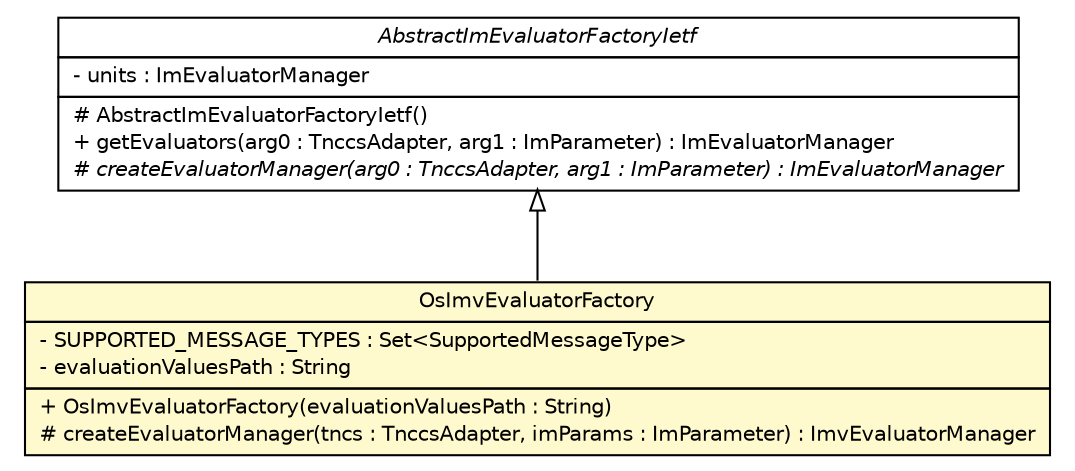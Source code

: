 #!/usr/local/bin/dot
#
# Class diagram 
# Generated by UMLGraph version R5_6 (http://www.umlgraph.org/)
#

digraph G {
	edge [fontname="Helvetica",fontsize=10,labelfontname="Helvetica",labelfontsize=10];
	node [fontname="Helvetica",fontsize=10,shape=plaintext];
	nodesep=0.25;
	ranksep=0.5;
	// de.hsbremen.tc.tnc.im.evaluate.example.os.OsImvEvaluatorFactory
	c118 [label=<<table title="de.hsbremen.tc.tnc.im.evaluate.example.os.OsImvEvaluatorFactory" border="0" cellborder="1" cellspacing="0" cellpadding="2" port="p" bgcolor="lemonChiffon" href="./OsImvEvaluatorFactory.html">
		<tr><td><table border="0" cellspacing="0" cellpadding="1">
<tr><td align="center" balign="center"> OsImvEvaluatorFactory </td></tr>
		</table></td></tr>
		<tr><td><table border="0" cellspacing="0" cellpadding="1">
<tr><td align="left" balign="left"> - SUPPORTED_MESSAGE_TYPES : Set&lt;SupportedMessageType&gt; </td></tr>
<tr><td align="left" balign="left"> - evaluationValuesPath : String </td></tr>
		</table></td></tr>
		<tr><td><table border="0" cellspacing="0" cellpadding="1">
<tr><td align="left" balign="left"> + OsImvEvaluatorFactory(evaluationValuesPath : String) </td></tr>
<tr><td align="left" balign="left"> # createEvaluatorManager(tncs : TnccsAdapter, imParams : ImParameter) : ImvEvaluatorManager </td></tr>
		</table></td></tr>
		</table>>, URL="./OsImvEvaluatorFactory.html", fontname="Helvetica", fontcolor="black", fontsize=10.0];
	//de.hsbremen.tc.tnc.im.evaluate.example.os.OsImvEvaluatorFactory extends de.hsbremen.tc.tnc.im.evaluate.AbstractImEvaluatorFactoryIetf
	c122:p -> c118:p [dir=back,arrowtail=empty];
	// de.hsbremen.tc.tnc.im.evaluate.AbstractImEvaluatorFactoryIetf
	c122 [label=<<table title="de.hsbremen.tc.tnc.im.evaluate.AbstractImEvaluatorFactoryIetf" border="0" cellborder="1" cellspacing="0" cellpadding="2" port="p" href="http://java.sun.com/j2se/1.4.2/docs/api/de/hsbremen/tc/tnc/im/evaluate/AbstractImEvaluatorFactoryIetf.html">
		<tr><td><table border="0" cellspacing="0" cellpadding="1">
<tr><td align="center" balign="center"><font face="Helvetica-Oblique"> AbstractImEvaluatorFactoryIetf </font></td></tr>
		</table></td></tr>
		<tr><td><table border="0" cellspacing="0" cellpadding="1">
<tr><td align="left" balign="left"> - units : ImEvaluatorManager </td></tr>
		</table></td></tr>
		<tr><td><table border="0" cellspacing="0" cellpadding="1">
<tr><td align="left" balign="left"> # AbstractImEvaluatorFactoryIetf() </td></tr>
<tr><td align="left" balign="left"> + getEvaluators(arg0 : TnccsAdapter, arg1 : ImParameter) : ImEvaluatorManager </td></tr>
<tr><td align="left" balign="left"><font face="Helvetica-Oblique" point-size="10.0"> # createEvaluatorManager(arg0 : TnccsAdapter, arg1 : ImParameter) : ImEvaluatorManager </font></td></tr>
		</table></td></tr>
		</table>>, URL="http://java.sun.com/j2se/1.4.2/docs/api/de/hsbremen/tc/tnc/im/evaluate/AbstractImEvaluatorFactoryIetf.html", fontname="Helvetica", fontcolor="black", fontsize=10.0];
}

